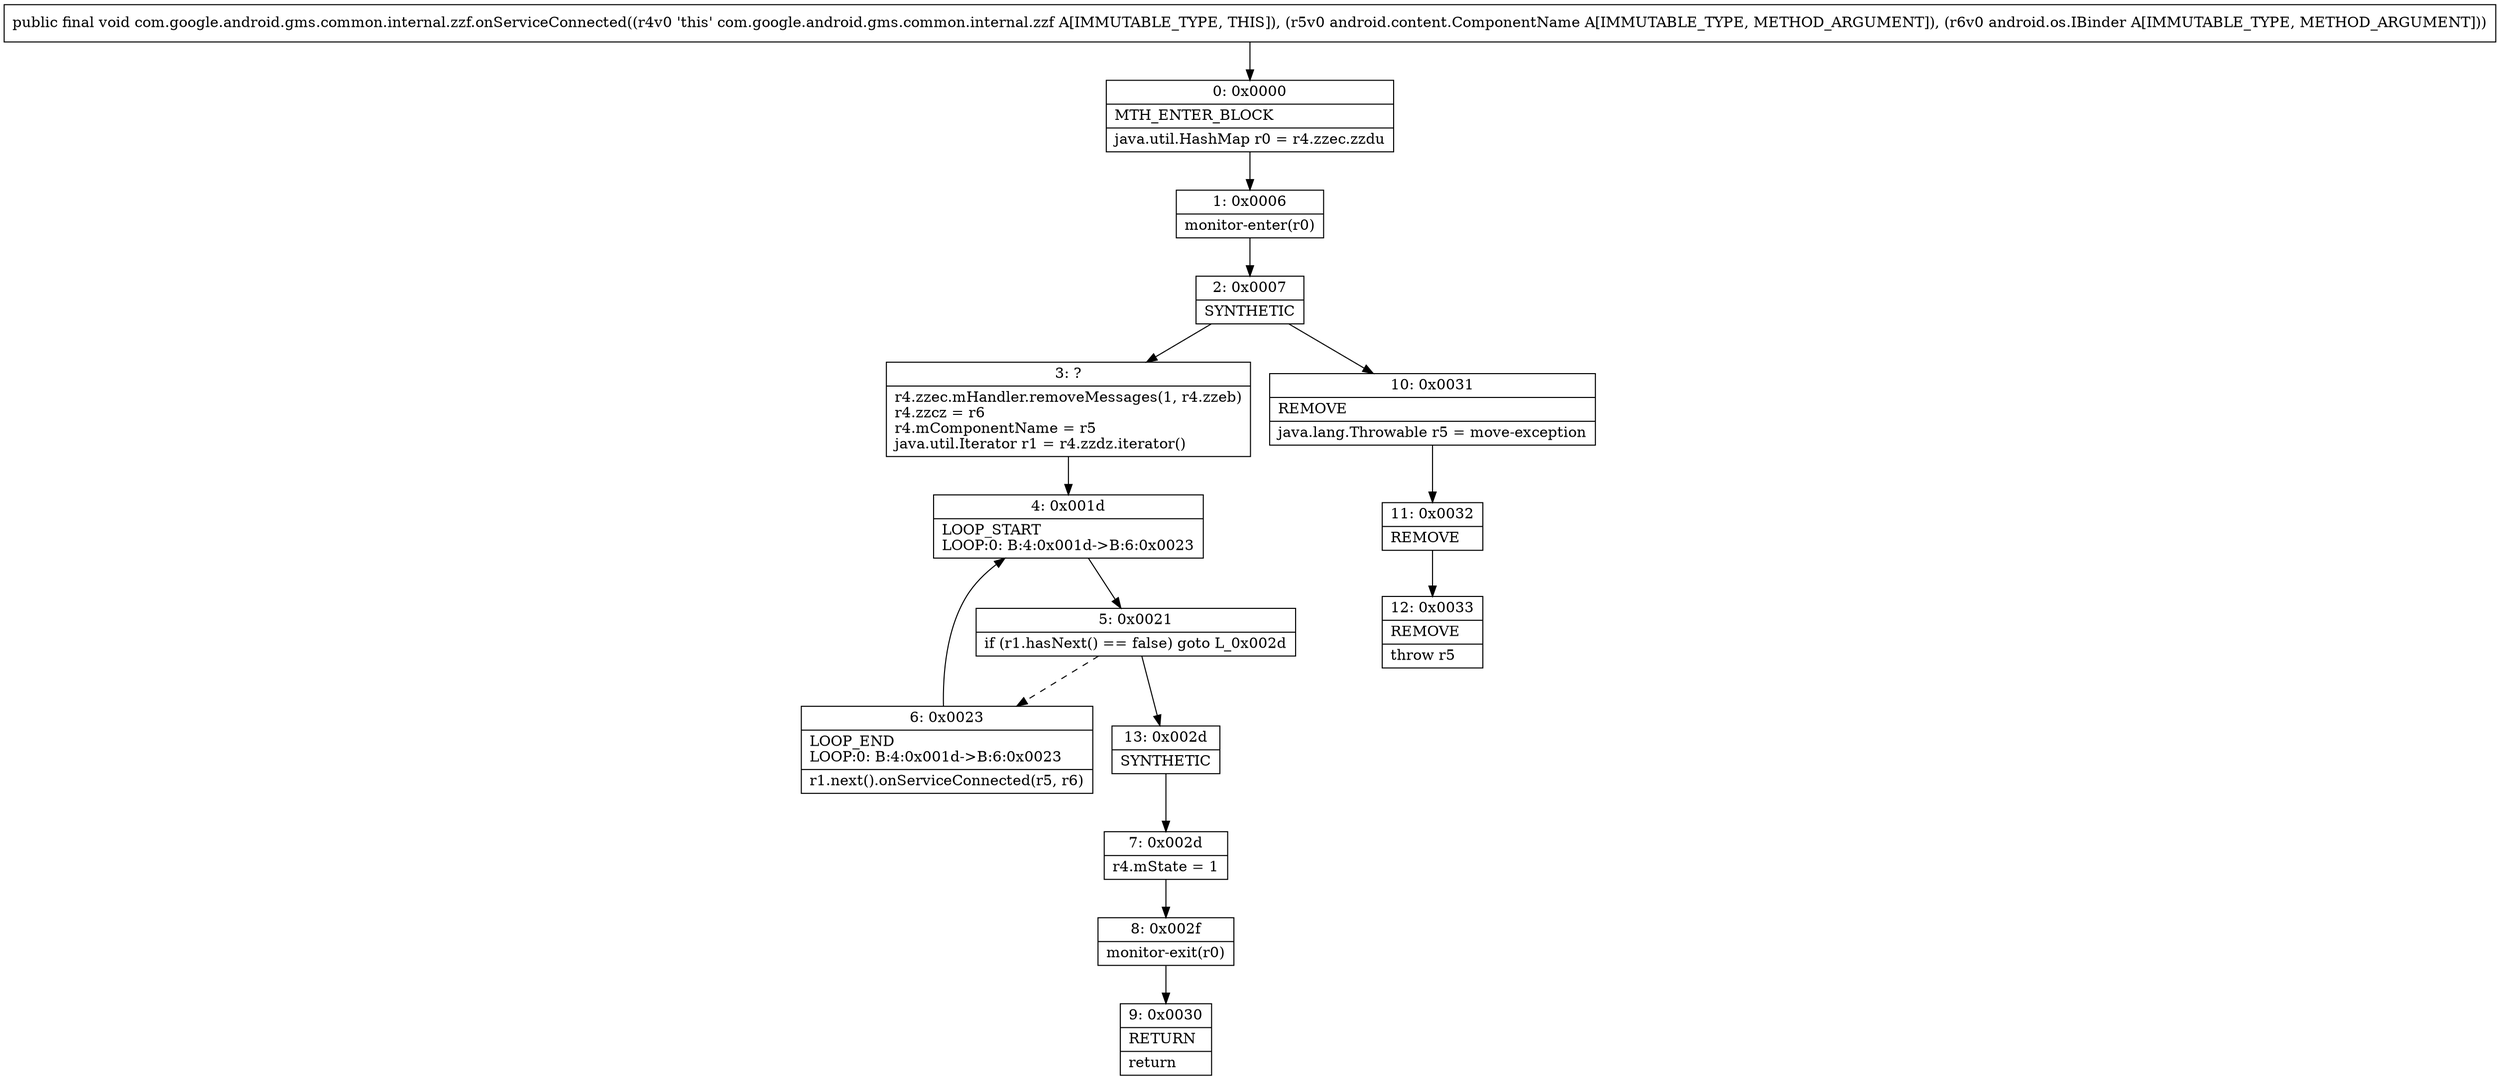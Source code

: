 digraph "CFG forcom.google.android.gms.common.internal.zzf.onServiceConnected(Landroid\/content\/ComponentName;Landroid\/os\/IBinder;)V" {
Node_0 [shape=record,label="{0\:\ 0x0000|MTH_ENTER_BLOCK\l|java.util.HashMap r0 = r4.zzec.zzdu\l}"];
Node_1 [shape=record,label="{1\:\ 0x0006|monitor\-enter(r0)\l}"];
Node_2 [shape=record,label="{2\:\ 0x0007|SYNTHETIC\l}"];
Node_3 [shape=record,label="{3\:\ ?|r4.zzec.mHandler.removeMessages(1, r4.zzeb)\lr4.zzcz = r6\lr4.mComponentName = r5\ljava.util.Iterator r1 = r4.zzdz.iterator()\l}"];
Node_4 [shape=record,label="{4\:\ 0x001d|LOOP_START\lLOOP:0: B:4:0x001d\-\>B:6:0x0023\l}"];
Node_5 [shape=record,label="{5\:\ 0x0021|if (r1.hasNext() == false) goto L_0x002d\l}"];
Node_6 [shape=record,label="{6\:\ 0x0023|LOOP_END\lLOOP:0: B:4:0x001d\-\>B:6:0x0023\l|r1.next().onServiceConnected(r5, r6)\l}"];
Node_7 [shape=record,label="{7\:\ 0x002d|r4.mState = 1\l}"];
Node_8 [shape=record,label="{8\:\ 0x002f|monitor\-exit(r0)\l}"];
Node_9 [shape=record,label="{9\:\ 0x0030|RETURN\l|return\l}"];
Node_10 [shape=record,label="{10\:\ 0x0031|REMOVE\l|java.lang.Throwable r5 = move\-exception\l}"];
Node_11 [shape=record,label="{11\:\ 0x0032|REMOVE\l}"];
Node_12 [shape=record,label="{12\:\ 0x0033|REMOVE\l|throw r5\l}"];
Node_13 [shape=record,label="{13\:\ 0x002d|SYNTHETIC\l}"];
MethodNode[shape=record,label="{public final void com.google.android.gms.common.internal.zzf.onServiceConnected((r4v0 'this' com.google.android.gms.common.internal.zzf A[IMMUTABLE_TYPE, THIS]), (r5v0 android.content.ComponentName A[IMMUTABLE_TYPE, METHOD_ARGUMENT]), (r6v0 android.os.IBinder A[IMMUTABLE_TYPE, METHOD_ARGUMENT])) }"];
MethodNode -> Node_0;
Node_0 -> Node_1;
Node_1 -> Node_2;
Node_2 -> Node_3;
Node_2 -> Node_10;
Node_3 -> Node_4;
Node_4 -> Node_5;
Node_5 -> Node_6[style=dashed];
Node_5 -> Node_13;
Node_6 -> Node_4;
Node_7 -> Node_8;
Node_8 -> Node_9;
Node_10 -> Node_11;
Node_11 -> Node_12;
Node_13 -> Node_7;
}

